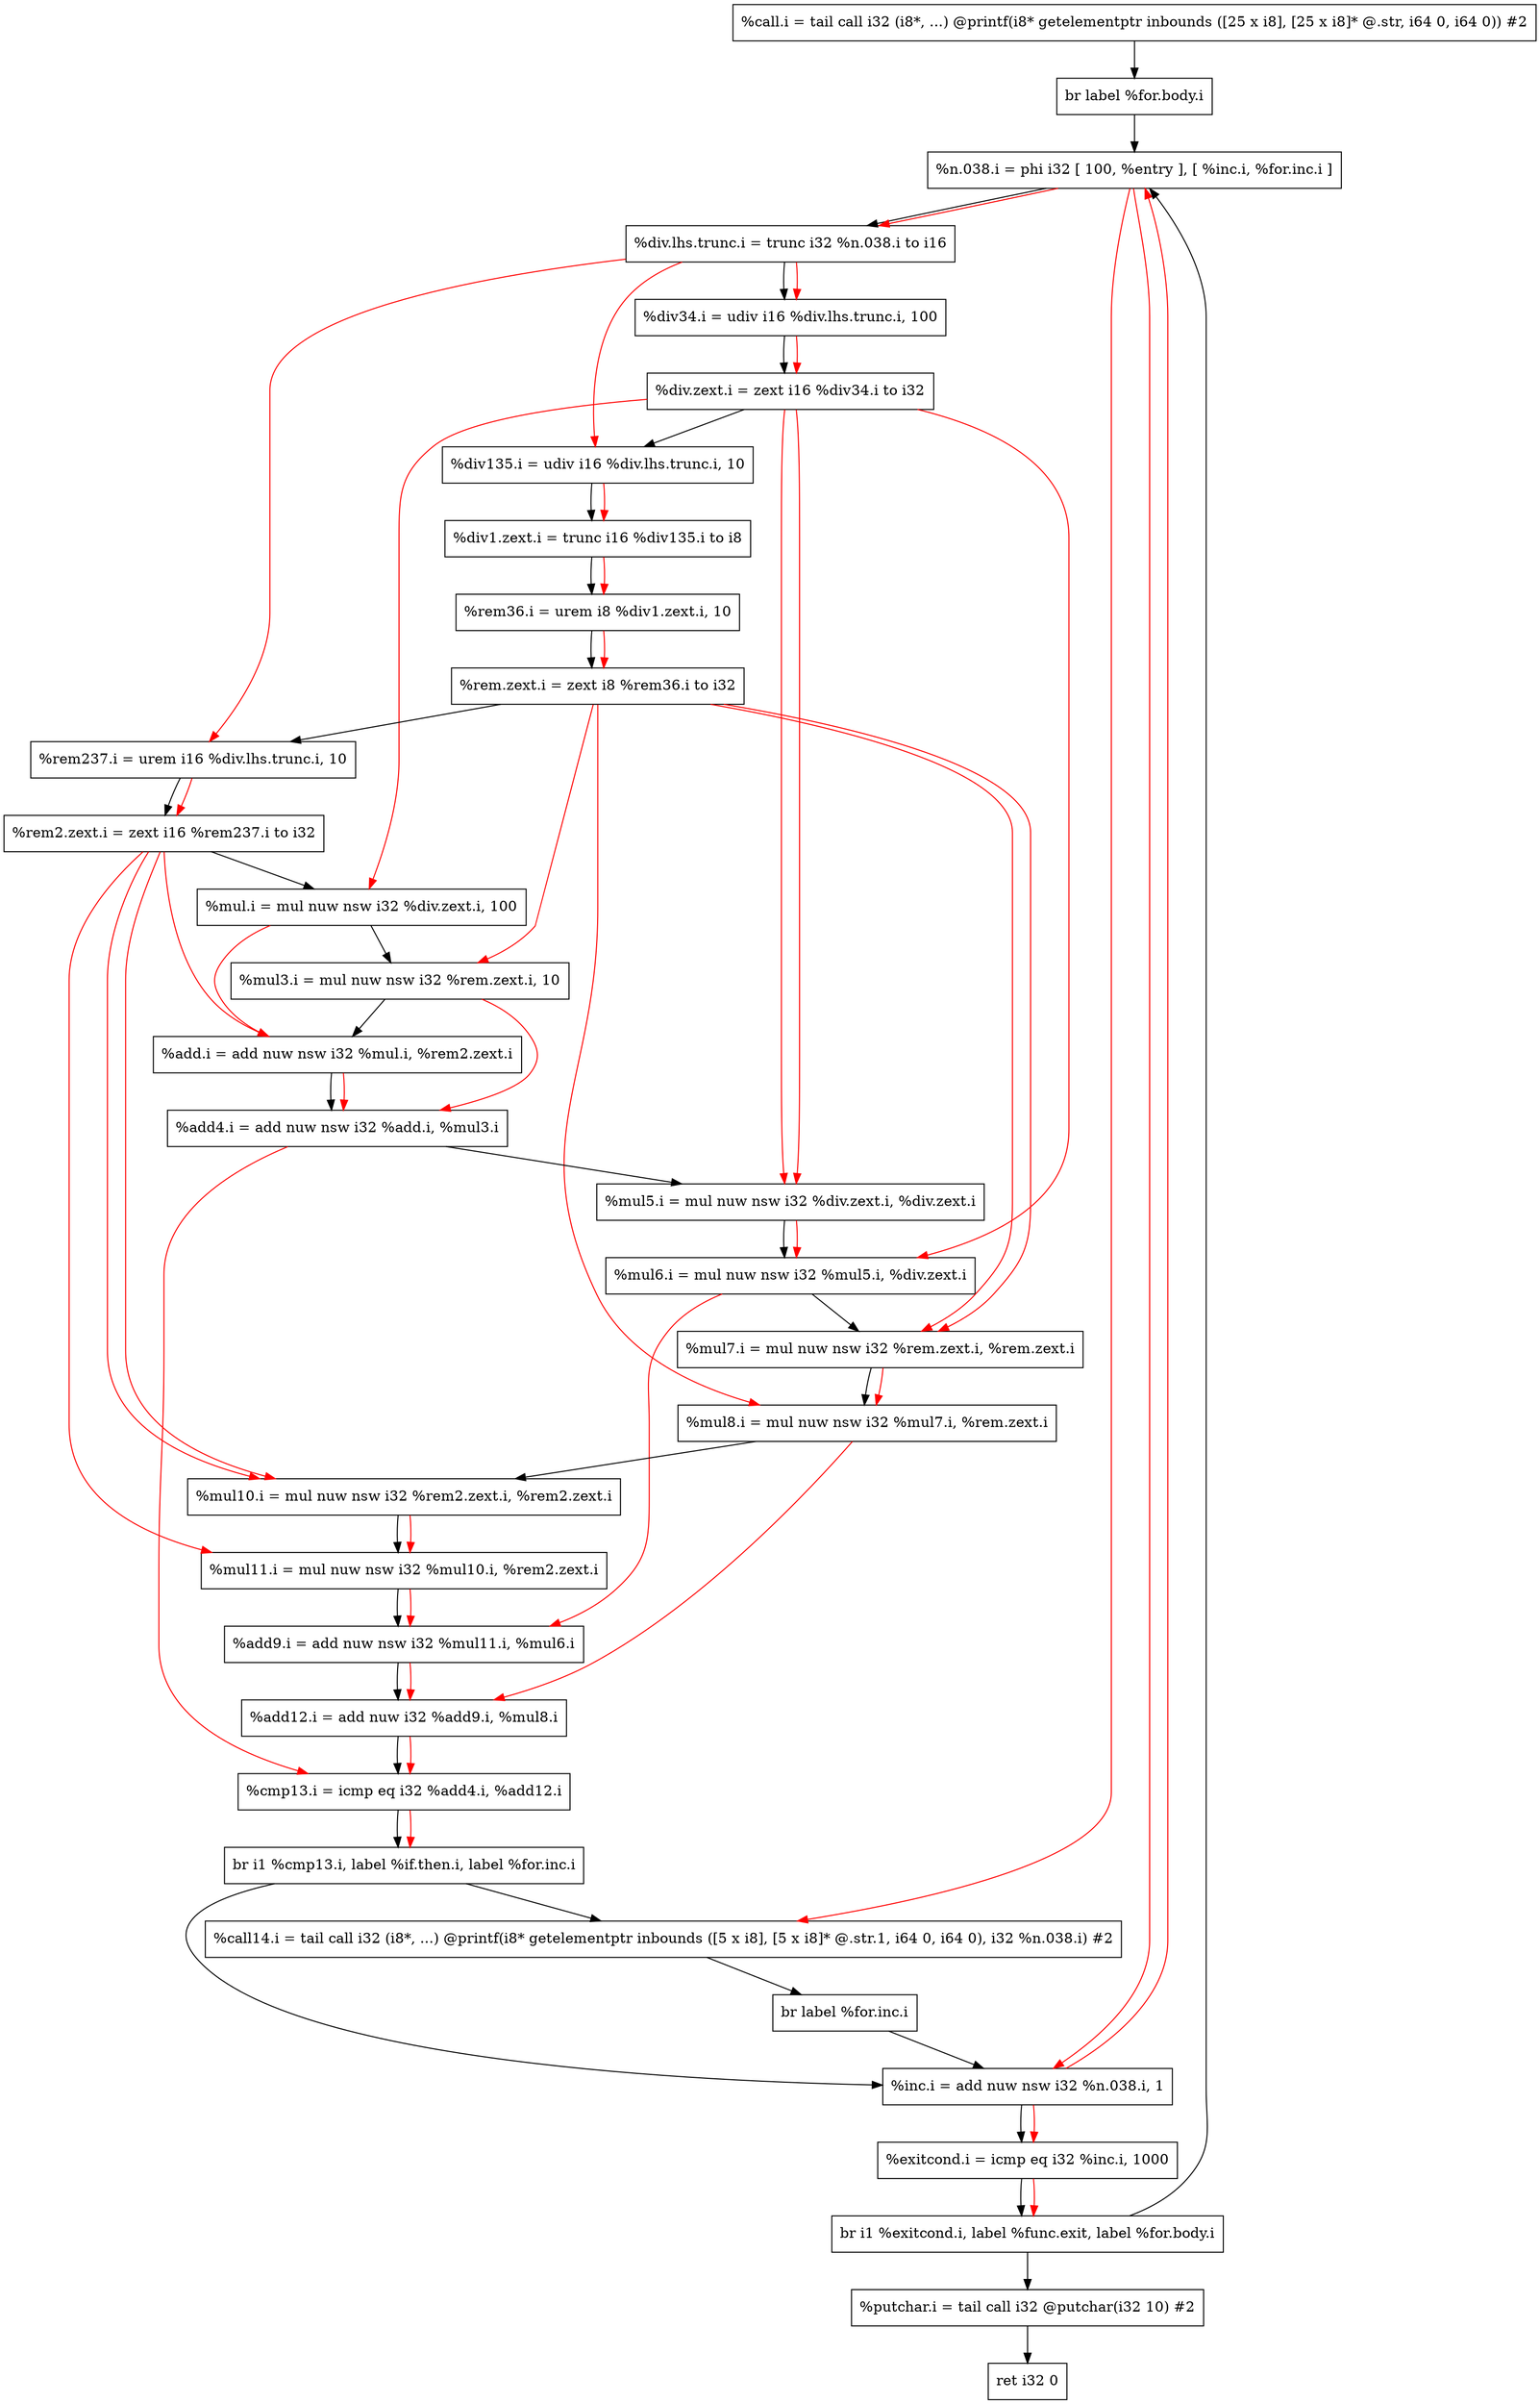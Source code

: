 digraph "CDFG for'main' function" {
	Node0x5570b2aa0680[shape=record, label="  %call.i = tail call i32 (i8*, ...) @printf(i8* getelementptr inbounds ([25 x i8], [25 x i8]* @.str, i64 0, i64 0)) #2"];
	Node0x5570b2aa07d8[shape=record, label="  br label %for.body.i"];
	Node0x5570b2aa0958[shape=record, label="  %n.038.i = phi i32 [ 100, %entry ], [ %inc.i, %for.inc.i ]"];
	Node0x5570b2aa0a28[shape=record, label="  %div.lhs.trunc.i = trunc i32 %n.038.i to i16"];
	Node0x5570b2aa1310[shape=record, label="  %div34.i = udiv i16 %div.lhs.trunc.i, 100"];
	Node0x5570b2aa1388[shape=record, label="  %div.zext.i = zext i16 %div34.i to i32"];
	Node0x5570b2aa1430[shape=record, label="  %div135.i = udiv i16 %div.lhs.trunc.i, 10"];
	Node0x5570b2aa1488[shape=record, label="  %div1.zext.i = trunc i16 %div135.i to i8"];
	Node0x5570b2aa1530[shape=record, label="  %rem36.i = urem i8 %div1.zext.i, 10"];
	Node0x5570b2aa1748[shape=record, label="  %rem.zext.i = zext i8 %rem36.i to i32"];
	Node0x5570b2aa1820[shape=record, label="  %rem237.i = urem i16 %div.lhs.trunc.i, 10"];
	Node0x5570b2aa1878[shape=record, label="  %rem2.zext.i = zext i16 %rem237.i to i32"];
	Node0x5570b2aa1920[shape=record, label="  %mul.i = mul nuw nsw i32 %div.zext.i, 100"];
	Node0x5570b2aa19b0[shape=record, label="  %mul3.i = mul nuw nsw i32 %rem.zext.i, 10"];
	Node0x5570b2aa1a40[shape=record, label="  %add.i = add nuw nsw i32 %mul.i, %rem2.zext.i"];
	Node0x5570b2aa1ad0[shape=record, label="  %add4.i = add nuw nsw i32 %add.i, %mul3.i"];
	Node0x5570b2aa1b60[shape=record, label="  %mul5.i = mul nuw nsw i32 %div.zext.i, %div.zext.i"];
	Node0x5570b2aa1bf0[shape=record, label="  %mul6.i = mul nuw nsw i32 %mul5.i, %div.zext.i"];
	Node0x5570b2aa1c80[shape=record, label="  %mul7.i = mul nuw nsw i32 %rem.zext.i, %rem.zext.i"];
	Node0x5570b2aa1d10[shape=record, label="  %mul8.i = mul nuw nsw i32 %mul7.i, %rem.zext.i"];
	Node0x5570b2aa1da0[shape=record, label="  %mul10.i = mul nuw nsw i32 %rem2.zext.i, %rem2.zext.i"];
	Node0x5570b2aa2150[shape=record, label="  %mul11.i = mul nuw nsw i32 %mul10.i, %rem2.zext.i"];
	Node0x5570b2aa21e0[shape=record, label="  %add9.i = add nuw nsw i32 %mul11.i, %mul6.i"];
	Node0x5570b2aa2270[shape=record, label="  %add12.i = add nuw i32 %add9.i, %mul8.i"];
	Node0x5570b2aa2300[shape=record, label="  %cmp13.i = icmp eq i32 %add4.i, %add12.i"];
	Node0x5570b2a33588[shape=record, label="  br i1 %cmp13.i, label %if.then.i, label %for.inc.i"];
	Node0x5570b2aa24a8[shape=record, label="  %call14.i = tail call i32 (i8*, ...) @printf(i8* getelementptr inbounds ([5 x i8], [5 x i8]* @.str.1, i64 0, i64 0), i32 %n.038.i) #2"];
	Node0x5570b2aa23f8[shape=record, label="  br label %for.inc.i"];
	Node0x5570b2aa25d0[shape=record, label="  %inc.i = add nuw nsw i32 %n.038.i, 1"];
	Node0x5570b2aa2640[shape=record, label="  %exitcond.i = icmp eq i32 %inc.i, 1000"];
	Node0x5570b2aa2748[shape=record, label="  br i1 %exitcond.i, label %func.exit, label %for.body.i"];
	Node0x5570b2aa27e0[shape=record, label="  %putchar.i = tail call i32 @putchar(i32 10) #2"];
	Node0x5570b2a9e978[shape=record, label="  ret i32 0"];
	Node0x5570b2aa0680 -> Node0x5570b2aa07d8
	Node0x5570b2aa07d8 -> Node0x5570b2aa0958
	Node0x5570b2aa0958 -> Node0x5570b2aa0a28
	Node0x5570b2aa0a28 -> Node0x5570b2aa1310
	Node0x5570b2aa1310 -> Node0x5570b2aa1388
	Node0x5570b2aa1388 -> Node0x5570b2aa1430
	Node0x5570b2aa1430 -> Node0x5570b2aa1488
	Node0x5570b2aa1488 -> Node0x5570b2aa1530
	Node0x5570b2aa1530 -> Node0x5570b2aa1748
	Node0x5570b2aa1748 -> Node0x5570b2aa1820
	Node0x5570b2aa1820 -> Node0x5570b2aa1878
	Node0x5570b2aa1878 -> Node0x5570b2aa1920
	Node0x5570b2aa1920 -> Node0x5570b2aa19b0
	Node0x5570b2aa19b0 -> Node0x5570b2aa1a40
	Node0x5570b2aa1a40 -> Node0x5570b2aa1ad0
	Node0x5570b2aa1ad0 -> Node0x5570b2aa1b60
	Node0x5570b2aa1b60 -> Node0x5570b2aa1bf0
	Node0x5570b2aa1bf0 -> Node0x5570b2aa1c80
	Node0x5570b2aa1c80 -> Node0x5570b2aa1d10
	Node0x5570b2aa1d10 -> Node0x5570b2aa1da0
	Node0x5570b2aa1da0 -> Node0x5570b2aa2150
	Node0x5570b2aa2150 -> Node0x5570b2aa21e0
	Node0x5570b2aa21e0 -> Node0x5570b2aa2270
	Node0x5570b2aa2270 -> Node0x5570b2aa2300
	Node0x5570b2aa2300 -> Node0x5570b2a33588
	Node0x5570b2a33588 -> Node0x5570b2aa24a8
	Node0x5570b2a33588 -> Node0x5570b2aa25d0
	Node0x5570b2aa24a8 -> Node0x5570b2aa23f8
	Node0x5570b2aa23f8 -> Node0x5570b2aa25d0
	Node0x5570b2aa25d0 -> Node0x5570b2aa2640
	Node0x5570b2aa2640 -> Node0x5570b2aa2748
	Node0x5570b2aa2748 -> Node0x5570b2aa27e0
	Node0x5570b2aa2748 -> Node0x5570b2aa0958
	Node0x5570b2aa27e0 -> Node0x5570b2a9e978
edge [color=red]
	Node0x5570b2aa25d0 -> Node0x5570b2aa0958
	Node0x5570b2aa0958 -> Node0x5570b2aa0a28
	Node0x5570b2aa0a28 -> Node0x5570b2aa1310
	Node0x5570b2aa1310 -> Node0x5570b2aa1388
	Node0x5570b2aa0a28 -> Node0x5570b2aa1430
	Node0x5570b2aa1430 -> Node0x5570b2aa1488
	Node0x5570b2aa1488 -> Node0x5570b2aa1530
	Node0x5570b2aa1530 -> Node0x5570b2aa1748
	Node0x5570b2aa0a28 -> Node0x5570b2aa1820
	Node0x5570b2aa1820 -> Node0x5570b2aa1878
	Node0x5570b2aa1388 -> Node0x5570b2aa1920
	Node0x5570b2aa1748 -> Node0x5570b2aa19b0
	Node0x5570b2aa1920 -> Node0x5570b2aa1a40
	Node0x5570b2aa1878 -> Node0x5570b2aa1a40
	Node0x5570b2aa1a40 -> Node0x5570b2aa1ad0
	Node0x5570b2aa19b0 -> Node0x5570b2aa1ad0
	Node0x5570b2aa1388 -> Node0x5570b2aa1b60
	Node0x5570b2aa1388 -> Node0x5570b2aa1b60
	Node0x5570b2aa1b60 -> Node0x5570b2aa1bf0
	Node0x5570b2aa1388 -> Node0x5570b2aa1bf0
	Node0x5570b2aa1748 -> Node0x5570b2aa1c80
	Node0x5570b2aa1748 -> Node0x5570b2aa1c80
	Node0x5570b2aa1c80 -> Node0x5570b2aa1d10
	Node0x5570b2aa1748 -> Node0x5570b2aa1d10
	Node0x5570b2aa1878 -> Node0x5570b2aa1da0
	Node0x5570b2aa1878 -> Node0x5570b2aa1da0
	Node0x5570b2aa1da0 -> Node0x5570b2aa2150
	Node0x5570b2aa1878 -> Node0x5570b2aa2150
	Node0x5570b2aa2150 -> Node0x5570b2aa21e0
	Node0x5570b2aa1bf0 -> Node0x5570b2aa21e0
	Node0x5570b2aa21e0 -> Node0x5570b2aa2270
	Node0x5570b2aa1d10 -> Node0x5570b2aa2270
	Node0x5570b2aa1ad0 -> Node0x5570b2aa2300
	Node0x5570b2aa2270 -> Node0x5570b2aa2300
	Node0x5570b2aa2300 -> Node0x5570b2a33588
	Node0x5570b2aa0958 -> Node0x5570b2aa24a8
	Node0x5570b2aa0958 -> Node0x5570b2aa25d0
	Node0x5570b2aa25d0 -> Node0x5570b2aa2640
	Node0x5570b2aa2640 -> Node0x5570b2aa2748
}
